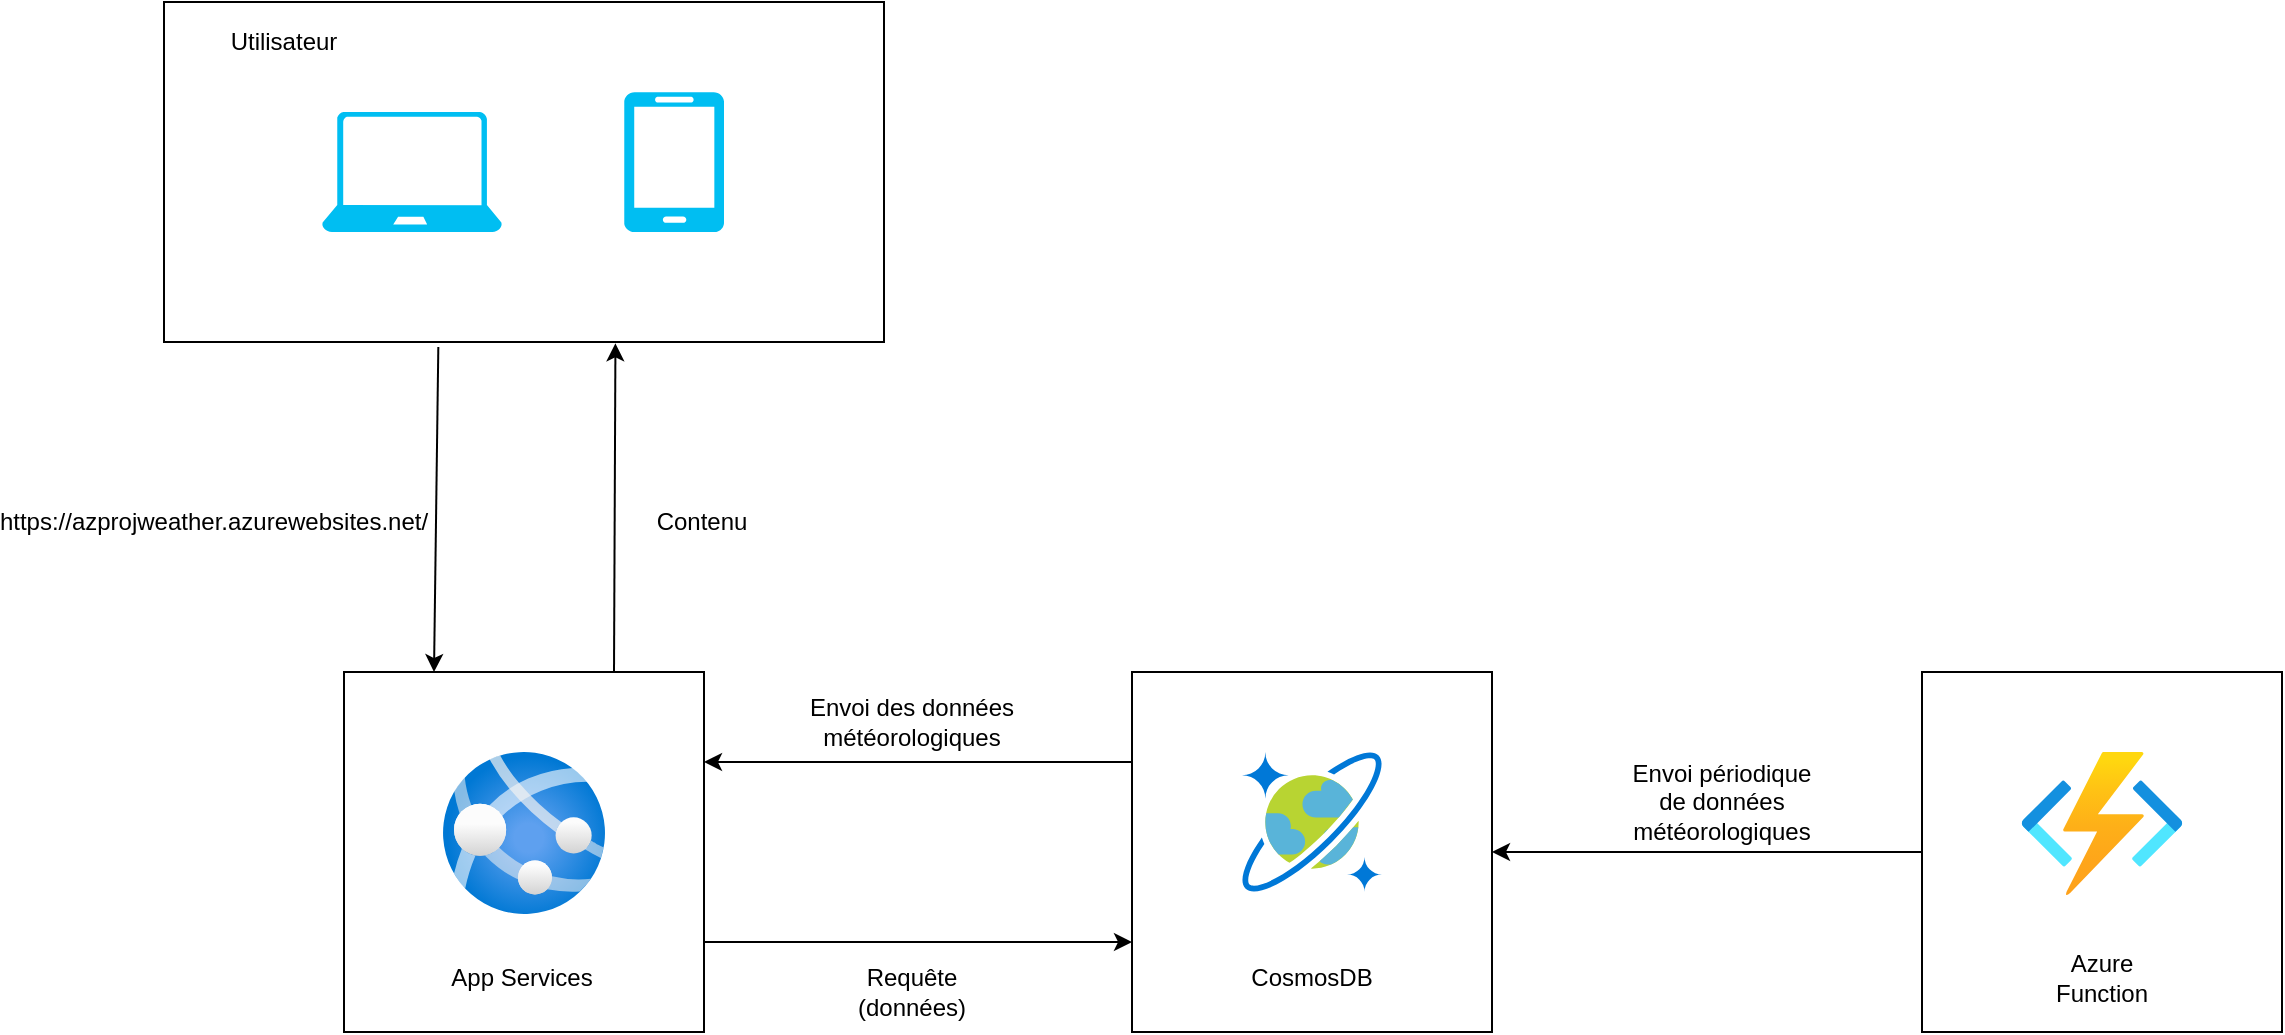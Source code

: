 <mxfile version="22.0.0" type="github">
  <diagram name="Page-1" id="BJGrDA5BHudWndHW2Dt7">
    <mxGraphModel dx="1961" dy="651" grid="1" gridSize="10" guides="1" tooltips="1" connect="1" arrows="1" fold="1" page="1" pageScale="1" pageWidth="827" pageHeight="1169" math="0" shadow="0">
      <root>
        <mxCell id="0" />
        <mxCell id="1" parent="0" />
        <mxCell id="DqKZ-ZXnVAxiEbBMPfqt-6" value="" style="rounded=0;whiteSpace=wrap;html=1;" vertex="1" parent="1">
          <mxGeometry x="-259" y="105" width="360" height="170" as="geometry" />
        </mxCell>
        <mxCell id="DqKZ-ZXnVAxiEbBMPfqt-8" value="Utilisateur" style="text;html=1;strokeColor=none;fillColor=none;align=center;verticalAlign=middle;whiteSpace=wrap;rounded=0;" vertex="1" parent="1">
          <mxGeometry x="-229" y="110" width="60" height="30" as="geometry" />
        </mxCell>
        <mxCell id="DqKZ-ZXnVAxiEbBMPfqt-9" value="" style="verticalLabelPosition=bottom;html=1;verticalAlign=top;align=center;strokeColor=none;fillColor=#00BEF2;shape=mxgraph.azure.mobile;pointerEvents=1;" vertex="1" parent="1">
          <mxGeometry x="-29" y="150" width="50" height="70" as="geometry" />
        </mxCell>
        <mxCell id="DqKZ-ZXnVAxiEbBMPfqt-10" value="" style="verticalLabelPosition=bottom;html=1;verticalAlign=top;align=center;strokeColor=none;fillColor=#00BEF2;shape=mxgraph.azure.laptop;pointerEvents=1;" vertex="1" parent="1">
          <mxGeometry x="-180" y="160" width="90" height="60" as="geometry" />
        </mxCell>
        <mxCell id="DqKZ-ZXnVAxiEbBMPfqt-12" value="" style="endArrow=classic;html=1;rounded=0;entryX=0.25;entryY=0;entryDx=0;entryDy=0;exitX=0.381;exitY=1.015;exitDx=0;exitDy=0;exitPerimeter=0;" edge="1" parent="1" source="DqKZ-ZXnVAxiEbBMPfqt-6" target="DqKZ-ZXnVAxiEbBMPfqt-18">
          <mxGeometry width="50" height="50" relative="1" as="geometry">
            <mxPoint x="-79" y="270" as="sourcePoint" />
            <mxPoint x="181" y="270" as="targetPoint" />
          </mxGeometry>
        </mxCell>
        <mxCell id="DqKZ-ZXnVAxiEbBMPfqt-13" value="https://azprojweather.azurewebsites.net/" style="text;html=1;strokeColor=none;fillColor=none;align=center;verticalAlign=middle;whiteSpace=wrap;rounded=0;" vertex="1" parent="1">
          <mxGeometry x="-239" y="360" width="10" height="10" as="geometry" />
        </mxCell>
        <mxCell id="DqKZ-ZXnVAxiEbBMPfqt-18" value="" style="whiteSpace=wrap;html=1;aspect=fixed;" vertex="1" parent="1">
          <mxGeometry x="-169" y="440" width="180" height="180" as="geometry" />
        </mxCell>
        <mxCell id="DqKZ-ZXnVAxiEbBMPfqt-20" value="App Services" style="text;html=1;strokeColor=none;fillColor=none;align=center;verticalAlign=middle;whiteSpace=wrap;rounded=0;" vertex="1" parent="1">
          <mxGeometry x="-120" y="578" width="80" height="30" as="geometry" />
        </mxCell>
        <mxCell id="DqKZ-ZXnVAxiEbBMPfqt-22" value="" style="whiteSpace=wrap;html=1;aspect=fixed;" vertex="1" parent="1">
          <mxGeometry x="225" y="440" width="180" height="180" as="geometry" />
        </mxCell>
        <mxCell id="DqKZ-ZXnVAxiEbBMPfqt-23" value="" style="image;sketch=0;aspect=fixed;html=1;points=[];align=center;fontSize=12;image=img/lib/mscae/CosmosDB.svg;" vertex="1" parent="1">
          <mxGeometry x="280" y="480" width="70" height="70" as="geometry" />
        </mxCell>
        <mxCell id="DqKZ-ZXnVAxiEbBMPfqt-24" value="CosmosDB" style="text;html=1;strokeColor=none;fillColor=none;align=center;verticalAlign=middle;whiteSpace=wrap;rounded=0;" vertex="1" parent="1">
          <mxGeometry x="285" y="578" width="60" height="30" as="geometry" />
        </mxCell>
        <mxCell id="DqKZ-ZXnVAxiEbBMPfqt-25" value="" style="whiteSpace=wrap;html=1;aspect=fixed;" vertex="1" parent="1">
          <mxGeometry x="620" y="440" width="180" height="180" as="geometry" />
        </mxCell>
        <mxCell id="DqKZ-ZXnVAxiEbBMPfqt-26" value="" style="image;aspect=fixed;html=1;points=[];align=center;fontSize=12;image=img/lib/azure2/compute/Function_Apps.svg;" vertex="1" parent="1">
          <mxGeometry x="669.48" y="480" width="81.03" height="71.5" as="geometry" />
        </mxCell>
        <mxCell id="DqKZ-ZXnVAxiEbBMPfqt-27" value="Azure Function" style="text;html=1;strokeColor=none;fillColor=none;align=center;verticalAlign=middle;whiteSpace=wrap;rounded=0;" vertex="1" parent="1">
          <mxGeometry x="680" y="578" width="60" height="30" as="geometry" />
        </mxCell>
        <mxCell id="DqKZ-ZXnVAxiEbBMPfqt-28" value="" style="image;aspect=fixed;html=1;points=[];align=center;fontSize=12;image=img/lib/azure2/app_services/App_Services.svg;" vertex="1" parent="1">
          <mxGeometry x="-119.5" y="480" width="81" height="81" as="geometry" />
        </mxCell>
        <mxCell id="DqKZ-ZXnVAxiEbBMPfqt-29" value="" style="endArrow=classic;html=1;rounded=0;exitX=0;exitY=0.25;exitDx=0;exitDy=0;entryX=1;entryY=0.25;entryDx=0;entryDy=0;" edge="1" parent="1" source="DqKZ-ZXnVAxiEbBMPfqt-22" target="DqKZ-ZXnVAxiEbBMPfqt-18">
          <mxGeometry width="50" height="50" relative="1" as="geometry">
            <mxPoint x="200" y="390" as="sourcePoint" />
            <mxPoint x="250" y="340" as="targetPoint" />
          </mxGeometry>
        </mxCell>
        <mxCell id="DqKZ-ZXnVAxiEbBMPfqt-30" value="" style="endArrow=classic;html=1;rounded=0;exitX=1;exitY=0.75;exitDx=0;exitDy=0;entryX=0;entryY=0.75;entryDx=0;entryDy=0;" edge="1" parent="1" source="DqKZ-ZXnVAxiEbBMPfqt-18" target="DqKZ-ZXnVAxiEbBMPfqt-22">
          <mxGeometry width="50" height="50" relative="1" as="geometry">
            <mxPoint x="200" y="390" as="sourcePoint" />
            <mxPoint x="250" y="340" as="targetPoint" />
          </mxGeometry>
        </mxCell>
        <mxCell id="DqKZ-ZXnVAxiEbBMPfqt-31" value="" style="endArrow=classic;html=1;rounded=0;exitX=0.75;exitY=0;exitDx=0;exitDy=0;entryX=0.627;entryY=1.004;entryDx=0;entryDy=0;entryPerimeter=0;" edge="1" parent="1" source="DqKZ-ZXnVAxiEbBMPfqt-18" target="DqKZ-ZXnVAxiEbBMPfqt-6">
          <mxGeometry width="50" height="50" relative="1" as="geometry">
            <mxPoint x="200" y="390" as="sourcePoint" />
            <mxPoint x="250" y="340" as="targetPoint" />
          </mxGeometry>
        </mxCell>
        <mxCell id="DqKZ-ZXnVAxiEbBMPfqt-33" value="Contenu" style="text;html=1;strokeColor=none;fillColor=none;align=center;verticalAlign=middle;whiteSpace=wrap;rounded=0;" vertex="1" parent="1">
          <mxGeometry x="-20" y="350" width="60" height="30" as="geometry" />
        </mxCell>
        <mxCell id="DqKZ-ZXnVAxiEbBMPfqt-34" value="Envoi des données météorologiques" style="text;html=1;strokeColor=none;fillColor=none;align=center;verticalAlign=middle;whiteSpace=wrap;rounded=0;" vertex="1" parent="1">
          <mxGeometry x="30" y="450" width="170" height="30" as="geometry" />
        </mxCell>
        <mxCell id="DqKZ-ZXnVAxiEbBMPfqt-35" value="" style="endArrow=classic;html=1;rounded=0;exitX=0;exitY=0.5;exitDx=0;exitDy=0;entryX=1;entryY=0.5;entryDx=0;entryDy=0;" edge="1" parent="1" source="DqKZ-ZXnVAxiEbBMPfqt-25" target="DqKZ-ZXnVAxiEbBMPfqt-22">
          <mxGeometry width="50" height="50" relative="1" as="geometry">
            <mxPoint x="200" y="390" as="sourcePoint" />
            <mxPoint x="250" y="340" as="targetPoint" />
          </mxGeometry>
        </mxCell>
        <mxCell id="DqKZ-ZXnVAxiEbBMPfqt-36" value="Envoi périodique de données météorologiques" style="text;html=1;strokeColor=none;fillColor=none;align=center;verticalAlign=middle;whiteSpace=wrap;rounded=0;" vertex="1" parent="1">
          <mxGeometry x="470" y="490" width="100" height="30" as="geometry" />
        </mxCell>
        <mxCell id="DqKZ-ZXnVAxiEbBMPfqt-37" value="Requête (données)" style="text;html=1;strokeColor=none;fillColor=none;align=center;verticalAlign=middle;whiteSpace=wrap;rounded=0;" vertex="1" parent="1">
          <mxGeometry x="85" y="585" width="60" height="30" as="geometry" />
        </mxCell>
      </root>
    </mxGraphModel>
  </diagram>
</mxfile>
